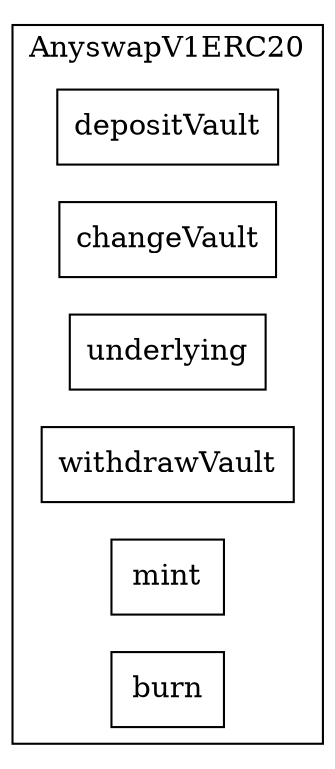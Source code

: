 strict digraph {
rankdir="LR"
node [shape=box]
subgraph cluster_808_AnyswapV1ERC20 {
label = "AnyswapV1ERC20"
"808_depositVault" [label="depositVault"]
"808_changeVault" [label="changeVault"]
"808_underlying" [label="underlying"]
"808_withdrawVault" [label="withdrawVault"]
"808_mint" [label="mint"]
"808_burn" [label="burn"]
}subgraph cluster_solidity {
label = "[Solidity]"
}
}